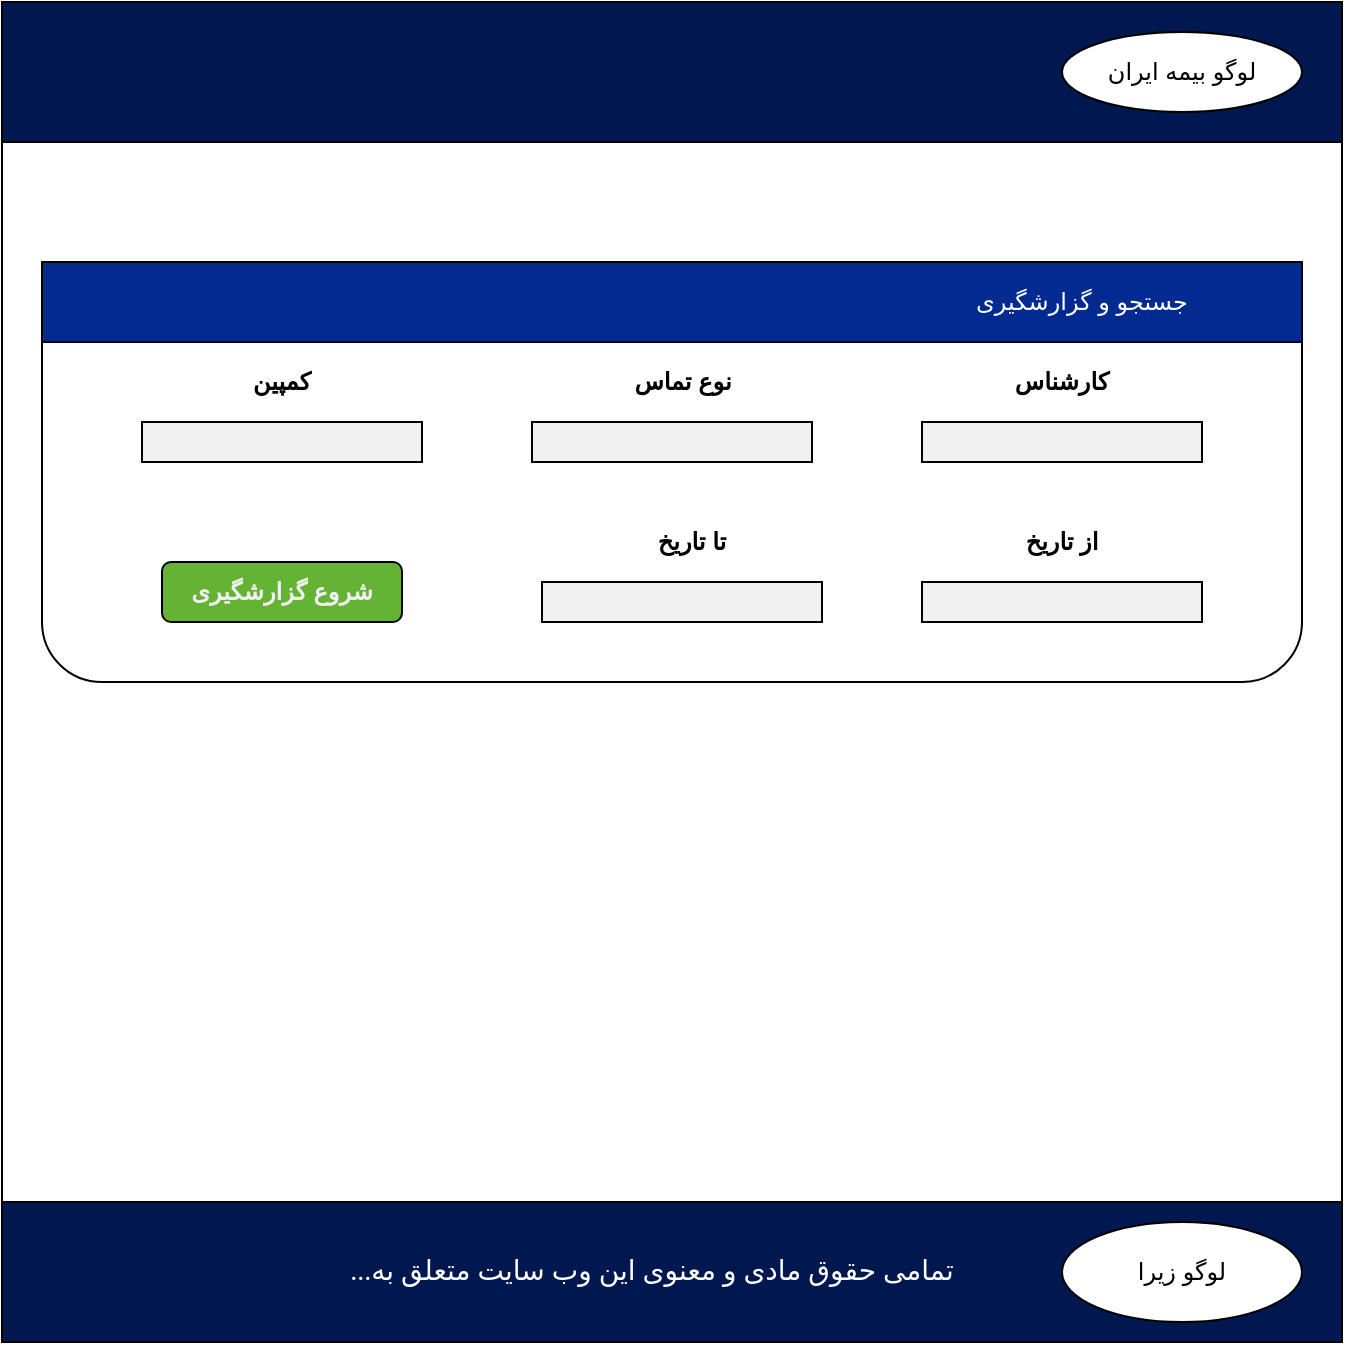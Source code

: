 <mxfile version="14.6.9" type="github"><diagram id="eWjk3xvlV8BnRgy-n1-d" name="Page-1"><mxGraphModel dx="868" dy="450" grid="1" gridSize="10" guides="1" tooltips="1" connect="1" arrows="1" fold="1" page="1" pageScale="1" pageWidth="850" pageHeight="1100" math="0" shadow="0"><root><mxCell id="0"/><mxCell id="1" parent="0"/><mxCell id="q2ezsfRIevmn3H8YMBng-1" value="" style="whiteSpace=wrap;html=1;aspect=fixed;" vertex="1" parent="1"><mxGeometry x="80" y="40" width="670" height="670" as="geometry"/></mxCell><mxCell id="q2ezsfRIevmn3H8YMBng-2" value="" style="rounded=0;whiteSpace=wrap;html=1;fillColor=#01174F;" vertex="1" parent="1"><mxGeometry x="80" y="40" width="670" height="70" as="geometry"/></mxCell><mxCell id="q2ezsfRIevmn3H8YMBng-3" value="لوگو بیمه ایران" style="ellipse;whiteSpace=wrap;html=1;" vertex="1" parent="1"><mxGeometry x="610" y="55" width="120" height="40" as="geometry"/></mxCell><mxCell id="q2ezsfRIevmn3H8YMBng-4" value="" style="rounded=1;whiteSpace=wrap;html=1;align=right;" vertex="1" parent="1"><mxGeometry x="100" y="180" width="630" height="200" as="geometry"/></mxCell><mxCell id="q2ezsfRIevmn3H8YMBng-5" value="" style="rounded=0;whiteSpace=wrap;html=1;fillColor=#022A91;align=right;" vertex="1" parent="1"><mxGeometry x="100" y="170" width="630" height="40" as="geometry"/></mxCell><mxCell id="q2ezsfRIevmn3H8YMBng-6" value="&lt;font color=&quot;#ffffff&quot;&gt;جستجو و گزارشگیری&lt;/font&gt;" style="text;html=1;strokeColor=none;fillColor=none;align=center;verticalAlign=middle;whiteSpace=wrap;rounded=0;" vertex="1" parent="1"><mxGeometry x="560" y="180" width="120" height="20" as="geometry"/></mxCell><mxCell id="q2ezsfRIevmn3H8YMBng-7" value="&lt;b&gt;کارشناس&lt;/b&gt;" style="text;html=1;strokeColor=none;fillColor=none;align=center;verticalAlign=middle;whiteSpace=wrap;rounded=0;" vertex="1" parent="1"><mxGeometry x="580" y="220" width="60" height="20" as="geometry"/></mxCell><mxCell id="q2ezsfRIevmn3H8YMBng-8" value="" style="rounded=0;whiteSpace=wrap;html=1;fillColor=#F0F0F0;" vertex="1" parent="1"><mxGeometry x="540" y="250" width="140" height="20" as="geometry"/></mxCell><mxCell id="q2ezsfRIevmn3H8YMBng-9" value="&lt;b&gt;نوع تماس&lt;/b&gt;" style="text;html=1;strokeColor=none;fillColor=none;align=center;verticalAlign=middle;whiteSpace=wrap;rounded=0;" vertex="1" parent="1"><mxGeometry x="387.5" y="220" width="65" height="20" as="geometry"/></mxCell><mxCell id="q2ezsfRIevmn3H8YMBng-10" value="" style="rounded=0;whiteSpace=wrap;html=1;fillColor=#F0F0F0;" vertex="1" parent="1"><mxGeometry x="345" y="250" width="140" height="20" as="geometry"/></mxCell><mxCell id="q2ezsfRIevmn3H8YMBng-12" value="&lt;b&gt;کمپین&lt;/b&gt;" style="text;html=1;strokeColor=none;fillColor=none;align=center;verticalAlign=middle;whiteSpace=wrap;rounded=0;" vertex="1" parent="1"><mxGeometry x="200" y="220" width="40" height="20" as="geometry"/></mxCell><mxCell id="q2ezsfRIevmn3H8YMBng-13" value="" style="rounded=0;whiteSpace=wrap;html=1;fillColor=#F0F0F0;" vertex="1" parent="1"><mxGeometry x="150" y="250" width="140" height="20" as="geometry"/></mxCell><mxCell id="q2ezsfRIevmn3H8YMBng-14" value="&lt;b&gt;از تاریخ&lt;/b&gt;" style="text;html=1;strokeColor=none;fillColor=none;align=center;verticalAlign=middle;whiteSpace=wrap;rounded=0;" vertex="1" parent="1"><mxGeometry x="590" y="300" width="40" height="20" as="geometry"/></mxCell><mxCell id="q2ezsfRIevmn3H8YMBng-15" value="" style="rounded=0;whiteSpace=wrap;html=1;fillColor=#F0F0F0;" vertex="1" parent="1"><mxGeometry x="540" y="330" width="140" height="20" as="geometry"/></mxCell><mxCell id="q2ezsfRIevmn3H8YMBng-16" value="&lt;b&gt;تا تاریخ&lt;/b&gt;" style="text;html=1;strokeColor=none;fillColor=none;align=center;verticalAlign=middle;whiteSpace=wrap;rounded=0;" vertex="1" parent="1"><mxGeometry x="405" y="300" width="40" height="20" as="geometry"/></mxCell><mxCell id="q2ezsfRIevmn3H8YMBng-17" value="" style="rounded=0;whiteSpace=wrap;html=1;fillColor=#F0F0F0;" vertex="1" parent="1"><mxGeometry x="350" y="330" width="140" height="20" as="geometry"/></mxCell><mxCell id="q2ezsfRIevmn3H8YMBng-18" value="&lt;font color=&quot;#f0f0f0&quot;&gt;&lt;b&gt;شروع گزارشگیری&lt;/b&gt;&lt;/font&gt;" style="rounded=1;whiteSpace=wrap;html=1;fillColor=#64b334;" vertex="1" parent="1"><mxGeometry x="160" y="320" width="120" height="30" as="geometry"/></mxCell><mxCell id="q2ezsfRIevmn3H8YMBng-19" value="" style="rounded=0;whiteSpace=wrap;html=1;fillColor=#01174F;" vertex="1" parent="1"><mxGeometry x="80" y="640" width="670" height="70" as="geometry"/></mxCell><mxCell id="q2ezsfRIevmn3H8YMBng-20" value="لوگو زیرا" style="ellipse;whiteSpace=wrap;html=1;" vertex="1" parent="1"><mxGeometry x="610" y="650" width="120" height="50" as="geometry"/></mxCell><mxCell id="q2ezsfRIevmn3H8YMBng-21" value="&lt;span style=&quot;color: rgb(255 , 255 , 255) ; font-family: &amp;#34;iransans&amp;#34; ; font-size: 14px ; background-color: rgb(1 , 23 , 79)&quot;&gt;&amp;nbsp;...تمامی حقوق مادی و معنوی این وب سایت متعلق به&amp;nbsp;&lt;/span&gt;" style="text;html=1;strokeColor=none;fillColor=none;align=center;verticalAlign=middle;whiteSpace=wrap;rounded=0;" vertex="1" parent="1"><mxGeometry x="240" y="665" width="330" height="20" as="geometry"/></mxCell></root></mxGraphModel></diagram></mxfile>